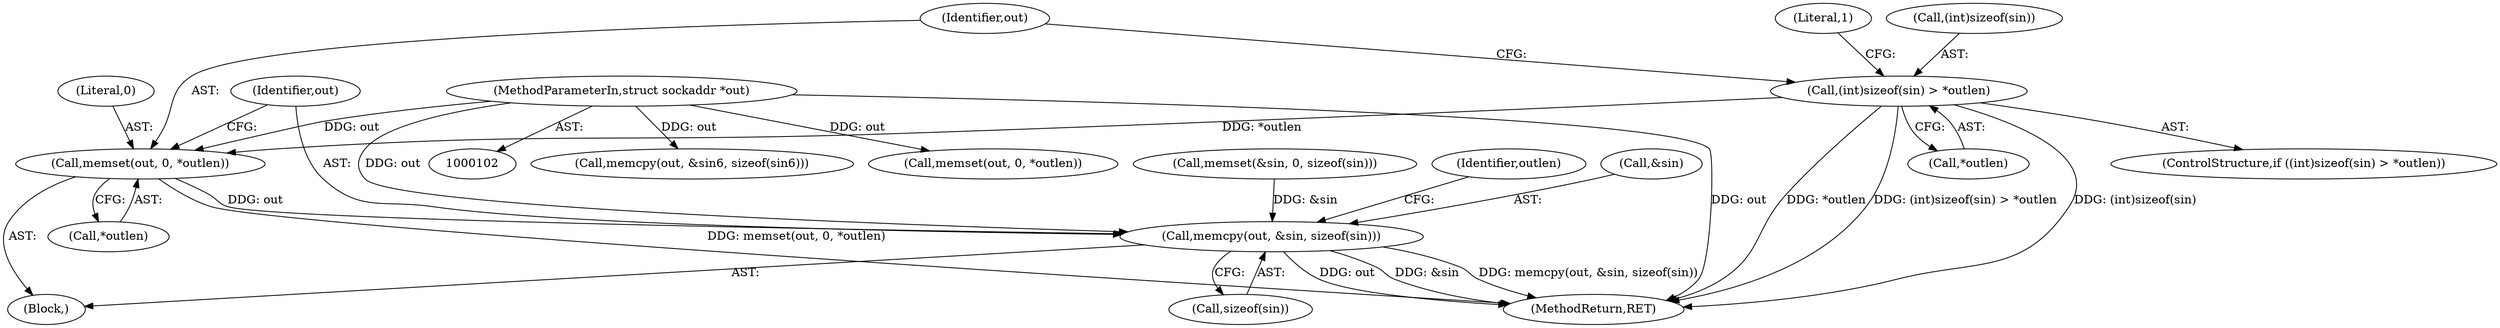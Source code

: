 digraph "0_libevent_329acc18a0768c21ba22522f01a5c7f46cacc4d5@API" {
"1000414" [label="(Call,memset(out, 0, *outlen))"];
"1000104" [label="(MethodParameterIn,struct sockaddr *out)"];
"1000404" [label="(Call,(int)sizeof(sin) > *outlen)"];
"1000419" [label="(Call,memcpy(out, &sin, sizeof(sin)))"];
"1000414" [label="(Call,memset(out, 0, *outlen))"];
"1000351" [label="(Call,memcpy(out, &sin6, sizeof(sin6)))"];
"1000415" [label="(Identifier,out)"];
"1000416" [label="(Literal,0)"];
"1000365" [label="(Block,)"];
"1000367" [label="(Call,memset(&sin, 0, sizeof(sin)))"];
"1000409" [label="(Call,*outlen)"];
"1000432" [label="(MethodReturn,RET)"];
"1000346" [label="(Call,memset(out, 0, *outlen))"];
"1000413" [label="(Literal,1)"];
"1000419" [label="(Call,memcpy(out, &sin, sizeof(sin)))"];
"1000427" [label="(Identifier,outlen)"];
"1000405" [label="(Call,(int)sizeof(sin))"];
"1000404" [label="(Call,(int)sizeof(sin) > *outlen)"];
"1000104" [label="(MethodParameterIn,struct sockaddr *out)"];
"1000420" [label="(Identifier,out)"];
"1000417" [label="(Call,*outlen)"];
"1000423" [label="(Call,sizeof(sin))"];
"1000421" [label="(Call,&sin)"];
"1000403" [label="(ControlStructure,if ((int)sizeof(sin) > *outlen))"];
"1000414" -> "1000365"  [label="AST: "];
"1000414" -> "1000417"  [label="CFG: "];
"1000415" -> "1000414"  [label="AST: "];
"1000416" -> "1000414"  [label="AST: "];
"1000417" -> "1000414"  [label="AST: "];
"1000420" -> "1000414"  [label="CFG: "];
"1000414" -> "1000432"  [label="DDG: memset(out, 0, *outlen)"];
"1000104" -> "1000414"  [label="DDG: out"];
"1000404" -> "1000414"  [label="DDG: *outlen"];
"1000414" -> "1000419"  [label="DDG: out"];
"1000104" -> "1000102"  [label="AST: "];
"1000104" -> "1000432"  [label="DDG: out"];
"1000104" -> "1000346"  [label="DDG: out"];
"1000104" -> "1000351"  [label="DDG: out"];
"1000104" -> "1000419"  [label="DDG: out"];
"1000404" -> "1000403"  [label="AST: "];
"1000404" -> "1000409"  [label="CFG: "];
"1000405" -> "1000404"  [label="AST: "];
"1000409" -> "1000404"  [label="AST: "];
"1000413" -> "1000404"  [label="CFG: "];
"1000415" -> "1000404"  [label="CFG: "];
"1000404" -> "1000432"  [label="DDG: (int)sizeof(sin)"];
"1000404" -> "1000432"  [label="DDG: *outlen"];
"1000404" -> "1000432"  [label="DDG: (int)sizeof(sin) > *outlen"];
"1000419" -> "1000365"  [label="AST: "];
"1000419" -> "1000423"  [label="CFG: "];
"1000420" -> "1000419"  [label="AST: "];
"1000421" -> "1000419"  [label="AST: "];
"1000423" -> "1000419"  [label="AST: "];
"1000427" -> "1000419"  [label="CFG: "];
"1000419" -> "1000432"  [label="DDG: out"];
"1000419" -> "1000432"  [label="DDG: &sin"];
"1000419" -> "1000432"  [label="DDG: memcpy(out, &sin, sizeof(sin))"];
"1000367" -> "1000419"  [label="DDG: &sin"];
}
